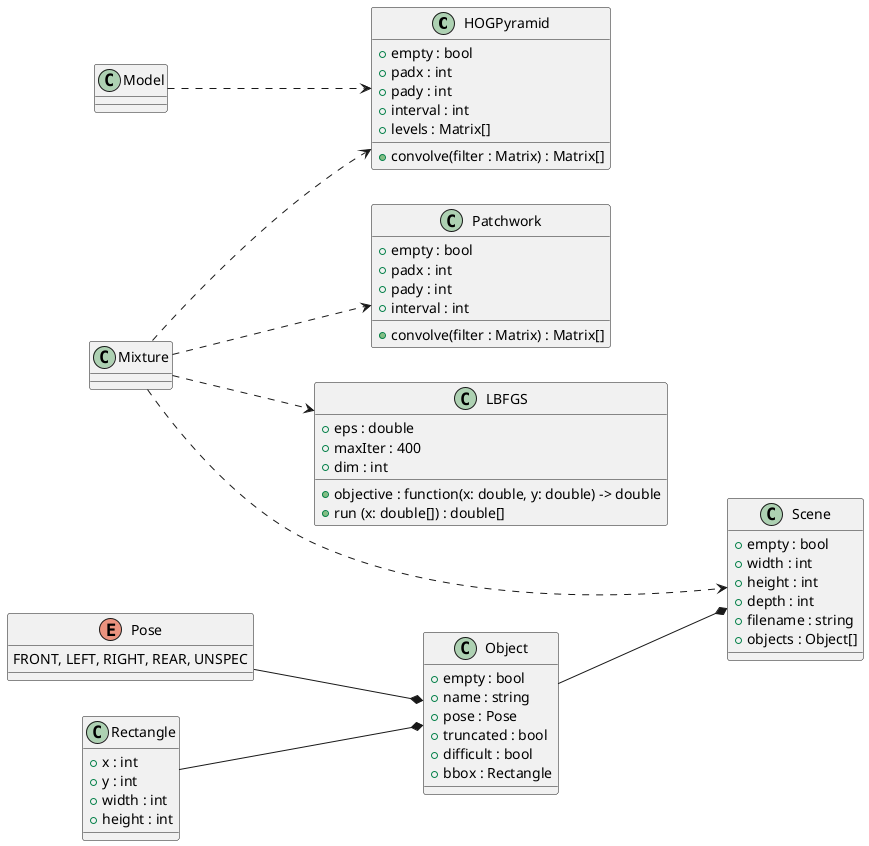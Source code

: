 @startuml

left to right direction

class HOGPyramid {
+ empty : bool
+ padx : int
+ pady : int
+ interval : int
+ levels : Matrix[]
+ convolve(filter : Matrix) : Matrix[]
}

class Patchwork {
+ empty : bool
+ padx : int
+ pady : int
+ interval : int
+ convolve(filter : Matrix) : Matrix[]
}

enum Pose {
    FRONT, LEFT, RIGHT, REAR, UNSPEC
}

class Rectangle {
+ x : int
+ y : int
+ width : int
+ height : int
}

class LBFGS {
+ eps : double
+ maxIter : 400
+ dim : int
+ objective : function(x: double, y: double) -> double
+ run (x: double[]) : double[]
}

class Object {
+ empty : bool
+ name : string
+ pose : Pose
+ truncated : bool
+ difficult : bool
+ bbox : Rectangle
}

class Scene {
+ empty : bool
+ width : int
+ height : int
+ depth : int
+ filename : string
+ objects : Object[]
}

Object --* Scene
Pose --* Object
Rectangle --* Object

Mixture ..> LBFGS
Mixture ..> HOGPyramid
Mixture ..> Patchwork
Mixture ..> Scene
Model ..> HOGPyramid

LBFGS -[hidden]- Scene

@enduml